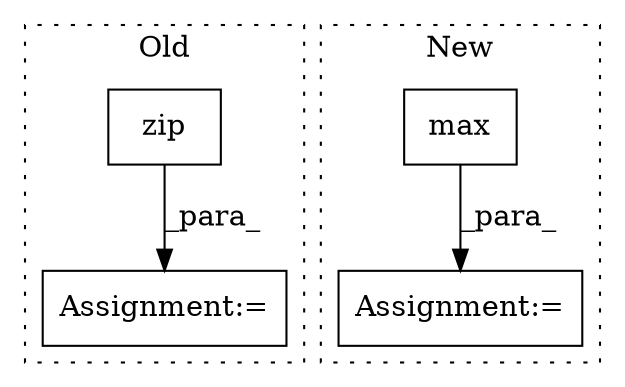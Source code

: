 digraph G {
subgraph cluster0 {
1 [label="zip" a="32" s="4765,4819" l="4,1" shape="box"];
3 [label="Assignment:=" a="7" s="4851" l="1" shape="box"];
label = "Old";
style="dotted";
}
subgraph cluster1 {
2 [label="max" a="32" s="4699,4715" l="4,1" shape="box"];
4 [label="Assignment:=" a="7" s="4627" l="1" shape="box"];
label = "New";
style="dotted";
}
1 -> 3 [label="_para_"];
2 -> 4 [label="_para_"];
}